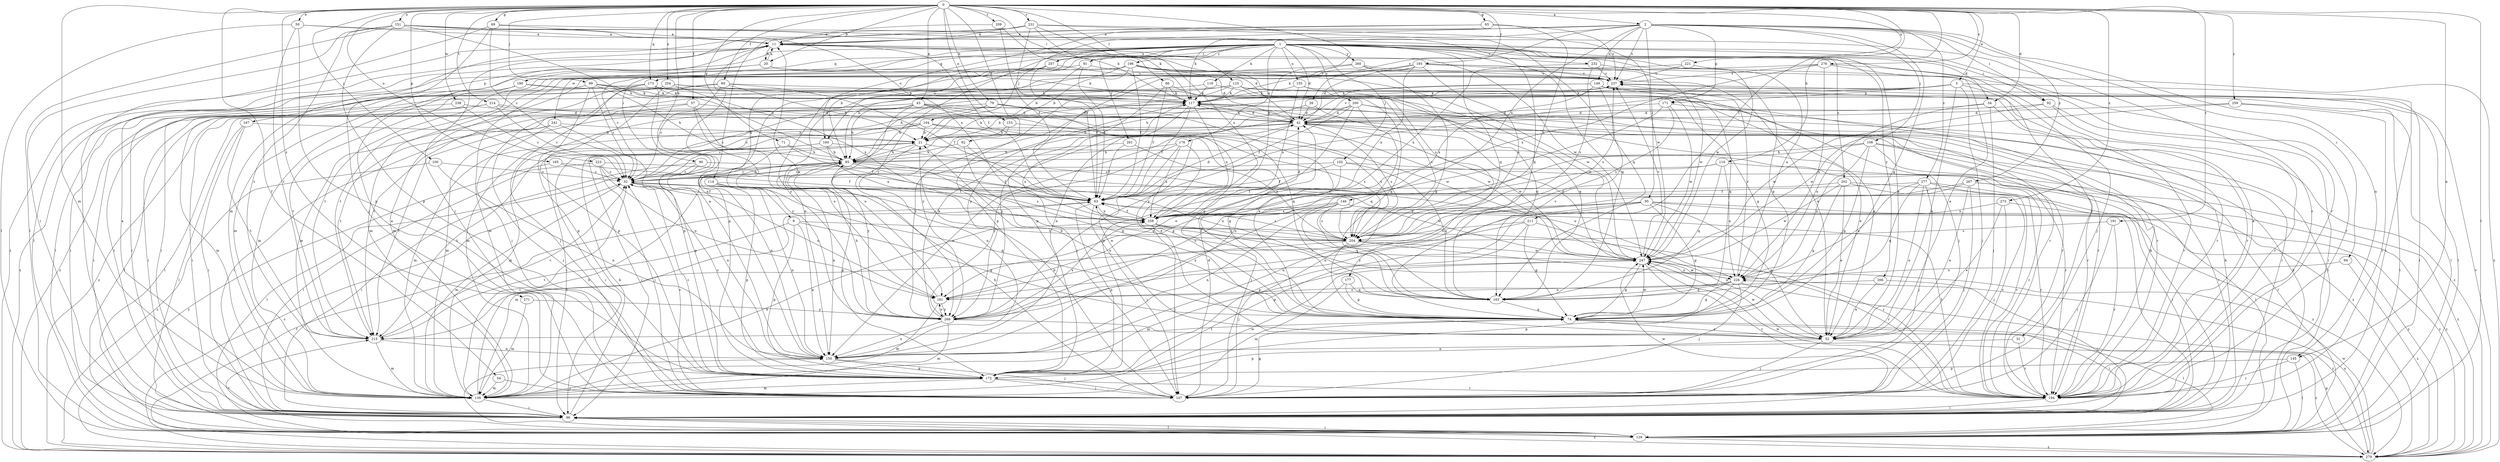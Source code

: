 strict digraph  {
0;
1;
2;
5;
9;
11;
20;
21;
26;
31;
32;
34;
42;
43;
50;
52;
54;
57;
60;
62;
63;
65;
69;
71;
74;
79;
85;
86;
90;
91;
92;
94;
95;
96;
99;
100;
102;
104;
106;
107;
110;
114;
116;
117;
125;
129;
139;
145;
146;
149;
150;
151;
153;
155;
160;
161;
165;
167;
171;
172;
173;
176;
177;
180;
183;
191;
193;
194;
196;
200;
202;
204;
209;
211;
214;
215;
221;
223;
226;
231;
232;
237;
238;
241;
247;
254;
257;
258;
259;
260;
261;
266;
267;
268;
271;
273;
276;
277;
279;
0 -> 2  [label=a];
0 -> 5  [label=a];
0 -> 20  [label=b];
0 -> 34  [label=d];
0 -> 43  [label=e];
0 -> 50  [label=e];
0 -> 54  [label=f];
0 -> 57  [label=f];
0 -> 60  [label=f];
0 -> 62  [label=f];
0 -> 65  [label=g];
0 -> 69  [label=g];
0 -> 71  [label=g];
0 -> 79  [label=h];
0 -> 86  [label=i];
0 -> 99  [label=j];
0 -> 100  [label=j];
0 -> 110  [label=k];
0 -> 114  [label=k];
0 -> 125  [label=l];
0 -> 129  [label=l];
0 -> 139  [label=m];
0 -> 145  [label=n];
0 -> 151  [label=o];
0 -> 153  [label=o];
0 -> 165  [label=p];
0 -> 173  [label=q];
0 -> 191  [label=r];
0 -> 193  [label=r];
0 -> 209  [label=t];
0 -> 211  [label=t];
0 -> 214  [label=t];
0 -> 221  [label=u];
0 -> 223  [label=u];
0 -> 231  [label=v];
0 -> 238  [label=w];
0 -> 254  [label=x];
0 -> 259  [label=y];
0 -> 271  [label=z];
0 -> 273  [label=z];
0 -> 276  [label=z];
0 -> 258  [label=g];
1 -> 9  [label=a];
1 -> 34  [label=d];
1 -> 42  [label=d];
1 -> 52  [label=e];
1 -> 85  [label=h];
1 -> 90  [label=i];
1 -> 91  [label=i];
1 -> 92  [label=i];
1 -> 102  [label=j];
1 -> 104  [label=j];
1 -> 116  [label=k];
1 -> 155  [label=o];
1 -> 160  [label=o];
1 -> 167  [label=p];
1 -> 173  [label=q];
1 -> 176  [label=q];
1 -> 177  [label=q];
1 -> 180  [label=q];
1 -> 183  [label=q];
1 -> 196  [label=s];
1 -> 200  [label=s];
1 -> 202  [label=s];
1 -> 226  [label=u];
1 -> 232  [label=v];
1 -> 241  [label=w];
1 -> 247  [label=w];
1 -> 257  [label=x];
1 -> 260  [label=y];
1 -> 261  [label=y];
1 -> 266  [label=y];
2 -> 11  [label=a];
2 -> 26  [label=c];
2 -> 74  [label=g];
2 -> 92  [label=i];
2 -> 94  [label=i];
2 -> 95  [label=i];
2 -> 106  [label=j];
2 -> 117  [label=k];
2 -> 145  [label=n];
2 -> 146  [label=n];
2 -> 149  [label=n];
2 -> 160  [label=o];
2 -> 171  [label=p];
2 -> 237  [label=v];
2 -> 267  [label=y];
2 -> 268  [label=y];
2 -> 277  [label=z];
5 -> 31  [label=c];
5 -> 52  [label=e];
5 -> 85  [label=h];
5 -> 96  [label=i];
5 -> 107  [label=j];
5 -> 117  [label=k];
5 -> 171  [label=p];
5 -> 268  [label=y];
9 -> 74  [label=g];
9 -> 150  [label=n];
9 -> 172  [label=p];
9 -> 204  [label=s];
9 -> 215  [label=t];
11 -> 20  [label=b];
11 -> 42  [label=d];
11 -> 63  [label=f];
11 -> 129  [label=l];
11 -> 247  [label=w];
11 -> 279  [label=z];
20 -> 11  [label=a];
20 -> 32  [label=c];
20 -> 117  [label=k];
20 -> 139  [label=m];
20 -> 237  [label=v];
21 -> 85  [label=h];
21 -> 96  [label=i];
21 -> 117  [label=k];
21 -> 268  [label=y];
21 -> 279  [label=z];
26 -> 42  [label=d];
26 -> 52  [label=e];
26 -> 268  [label=y];
31 -> 150  [label=n];
31 -> 194  [label=r];
32 -> 63  [label=f];
32 -> 85  [label=h];
32 -> 139  [label=m];
32 -> 161  [label=o];
32 -> 247  [label=w];
34 -> 42  [label=d];
34 -> 107  [label=j];
34 -> 194  [label=r];
34 -> 226  [label=u];
42 -> 21  [label=b];
42 -> 117  [label=k];
42 -> 139  [label=m];
42 -> 150  [label=n];
42 -> 194  [label=r];
42 -> 204  [label=s];
42 -> 237  [label=v];
42 -> 247  [label=w];
43 -> 32  [label=c];
43 -> 42  [label=d];
43 -> 85  [label=h];
43 -> 96  [label=i];
43 -> 161  [label=o];
43 -> 183  [label=q];
43 -> 194  [label=r];
43 -> 247  [label=w];
43 -> 279  [label=z];
50 -> 11  [label=a];
50 -> 129  [label=l];
50 -> 172  [label=p];
50 -> 194  [label=r];
50 -> 215  [label=t];
52 -> 107  [label=j];
52 -> 172  [label=p];
52 -> 247  [label=w];
52 -> 279  [label=z];
54 -> 107  [label=j];
54 -> 139  [label=m];
57 -> 42  [label=d];
57 -> 129  [label=l];
57 -> 161  [label=o];
57 -> 215  [label=t];
57 -> 268  [label=y];
60 -> 21  [label=b];
60 -> 32  [label=c];
60 -> 63  [label=f];
60 -> 96  [label=i];
60 -> 117  [label=k];
60 -> 279  [label=z];
62 -> 74  [label=g];
62 -> 85  [label=h];
62 -> 258  [label=x];
63 -> 42  [label=d];
63 -> 107  [label=j];
63 -> 139  [label=m];
63 -> 172  [label=p];
63 -> 204  [label=s];
63 -> 258  [label=x];
65 -> 11  [label=a];
65 -> 139  [label=m];
65 -> 204  [label=s];
65 -> 237  [label=v];
69 -> 11  [label=a];
69 -> 32  [label=c];
69 -> 96  [label=i];
69 -> 107  [label=j];
69 -> 183  [label=q];
71 -> 63  [label=f];
71 -> 85  [label=h];
71 -> 150  [label=n];
74 -> 21  [label=b];
74 -> 52  [label=e];
74 -> 96  [label=i];
74 -> 215  [label=t];
74 -> 237  [label=v];
74 -> 247  [label=w];
79 -> 32  [label=c];
79 -> 42  [label=d];
79 -> 74  [label=g];
79 -> 85  [label=h];
79 -> 129  [label=l];
79 -> 194  [label=r];
85 -> 32  [label=c];
85 -> 63  [label=f];
85 -> 129  [label=l];
85 -> 150  [label=n];
85 -> 172  [label=p];
85 -> 183  [label=q];
85 -> 226  [label=u];
86 -> 63  [label=f];
86 -> 117  [label=k];
86 -> 183  [label=q];
86 -> 268  [label=y];
90 -> 32  [label=c];
90 -> 96  [label=i];
90 -> 150  [label=n];
90 -> 226  [label=u];
91 -> 21  [label=b];
91 -> 63  [label=f];
91 -> 215  [label=t];
91 -> 237  [label=v];
92 -> 42  [label=d];
92 -> 96  [label=i];
92 -> 194  [label=r];
92 -> 247  [label=w];
94 -> 226  [label=u];
94 -> 279  [label=z];
95 -> 52  [label=e];
95 -> 74  [label=g];
95 -> 96  [label=i];
95 -> 161  [label=o];
95 -> 172  [label=p];
95 -> 258  [label=x];
95 -> 268  [label=y];
95 -> 279  [label=z];
96 -> 21  [label=b];
96 -> 117  [label=k];
96 -> 129  [label=l];
96 -> 247  [label=w];
96 -> 279  [label=z];
99 -> 32  [label=c];
99 -> 52  [label=e];
99 -> 85  [label=h];
99 -> 96  [label=i];
99 -> 117  [label=k];
99 -> 172  [label=p];
99 -> 194  [label=r];
99 -> 279  [label=z];
100 -> 32  [label=c];
100 -> 150  [label=n];
100 -> 279  [label=z];
102 -> 32  [label=c];
102 -> 63  [label=f];
102 -> 107  [label=j];
102 -> 129  [label=l];
102 -> 183  [label=q];
104 -> 21  [label=b];
104 -> 32  [label=c];
104 -> 52  [label=e];
104 -> 74  [label=g];
104 -> 96  [label=i];
104 -> 139  [label=m];
104 -> 204  [label=s];
106 -> 74  [label=g];
106 -> 85  [label=h];
106 -> 96  [label=i];
106 -> 129  [label=l];
106 -> 161  [label=o];
106 -> 194  [label=r];
106 -> 226  [label=u];
107 -> 11  [label=a];
107 -> 21  [label=b];
107 -> 32  [label=c];
107 -> 42  [label=d];
107 -> 74  [label=g];
107 -> 85  [label=h];
110 -> 32  [label=c];
110 -> 183  [label=q];
110 -> 194  [label=r];
110 -> 226  [label=u];
110 -> 268  [label=y];
114 -> 63  [label=f];
114 -> 74  [label=g];
114 -> 150  [label=n];
114 -> 172  [label=p];
116 -> 74  [label=g];
116 -> 117  [label=k];
116 -> 139  [label=m];
117 -> 42  [label=d];
117 -> 63  [label=f];
117 -> 107  [label=j];
117 -> 139  [label=m];
117 -> 258  [label=x];
117 -> 268  [label=y];
125 -> 52  [label=e];
125 -> 85  [label=h];
125 -> 107  [label=j];
125 -> 117  [label=k];
125 -> 194  [label=r];
125 -> 215  [label=t];
125 -> 268  [label=y];
129 -> 96  [label=i];
129 -> 117  [label=k];
129 -> 150  [label=n];
129 -> 215  [label=t];
129 -> 279  [label=z];
139 -> 11  [label=a];
139 -> 32  [label=c];
139 -> 85  [label=h];
139 -> 96  [label=i];
139 -> 247  [label=w];
139 -> 258  [label=x];
145 -> 129  [label=l];
145 -> 172  [label=p];
145 -> 194  [label=r];
146 -> 150  [label=n];
146 -> 161  [label=o];
146 -> 183  [label=q];
146 -> 204  [label=s];
146 -> 258  [label=x];
146 -> 268  [label=y];
146 -> 279  [label=z];
149 -> 117  [label=k];
149 -> 129  [label=l];
149 -> 150  [label=n];
149 -> 183  [label=q];
149 -> 194  [label=r];
149 -> 204  [label=s];
149 -> 258  [label=x];
150 -> 11  [label=a];
150 -> 32  [label=c];
150 -> 107  [label=j];
150 -> 172  [label=p];
151 -> 11  [label=a];
151 -> 85  [label=h];
151 -> 96  [label=i];
151 -> 129  [label=l];
151 -> 172  [label=p];
151 -> 194  [label=r];
151 -> 215  [label=t];
151 -> 258  [label=x];
153 -> 21  [label=b];
153 -> 150  [label=n];
153 -> 204  [label=s];
155 -> 117  [label=k];
155 -> 129  [label=l];
155 -> 183  [label=q];
155 -> 258  [label=x];
160 -> 85  [label=h];
160 -> 96  [label=i];
160 -> 204  [label=s];
160 -> 215  [label=t];
160 -> 258  [label=x];
161 -> 11  [label=a];
161 -> 139  [label=m];
161 -> 268  [label=y];
165 -> 32  [label=c];
165 -> 63  [label=f];
165 -> 279  [label=z];
167 -> 21  [label=b];
167 -> 96  [label=i];
167 -> 129  [label=l];
167 -> 215  [label=t];
171 -> 42  [label=d];
171 -> 96  [label=i];
171 -> 150  [label=n];
171 -> 204  [label=s];
171 -> 247  [label=w];
172 -> 32  [label=c];
172 -> 107  [label=j];
172 -> 139  [label=m];
172 -> 194  [label=r];
173 -> 96  [label=i];
173 -> 107  [label=j];
173 -> 117  [label=k];
173 -> 139  [label=m];
173 -> 172  [label=p];
173 -> 183  [label=q];
173 -> 204  [label=s];
176 -> 52  [label=e];
176 -> 74  [label=g];
176 -> 85  [label=h];
176 -> 258  [label=x];
176 -> 268  [label=y];
177 -> 74  [label=g];
177 -> 139  [label=m];
177 -> 183  [label=q];
180 -> 117  [label=k];
180 -> 139  [label=m];
180 -> 194  [label=r];
180 -> 215  [label=t];
183 -> 74  [label=g];
191 -> 107  [label=j];
191 -> 194  [label=r];
191 -> 204  [label=s];
193 -> 42  [label=d];
193 -> 117  [label=k];
193 -> 139  [label=m];
193 -> 172  [label=p];
193 -> 204  [label=s];
193 -> 237  [label=v];
193 -> 247  [label=w];
193 -> 258  [label=x];
193 -> 279  [label=z];
194 -> 11  [label=a];
194 -> 32  [label=c];
194 -> 63  [label=f];
194 -> 96  [label=i];
194 -> 117  [label=k];
194 -> 247  [label=w];
196 -> 21  [label=b];
196 -> 42  [label=d];
196 -> 63  [label=f];
196 -> 85  [label=h];
196 -> 129  [label=l];
196 -> 204  [label=s];
196 -> 215  [label=t];
196 -> 237  [label=v];
196 -> 247  [label=w];
200 -> 21  [label=b];
200 -> 42  [label=d];
200 -> 63  [label=f];
200 -> 129  [label=l];
200 -> 172  [label=p];
200 -> 183  [label=q];
200 -> 279  [label=z];
202 -> 52  [label=e];
202 -> 63  [label=f];
202 -> 74  [label=g];
202 -> 194  [label=r];
202 -> 247  [label=w];
202 -> 279  [label=z];
204 -> 32  [label=c];
204 -> 107  [label=j];
204 -> 194  [label=r];
204 -> 215  [label=t];
204 -> 247  [label=w];
209 -> 11  [label=a];
209 -> 63  [label=f];
209 -> 117  [label=k];
211 -> 52  [label=e];
211 -> 74  [label=g];
211 -> 161  [label=o];
211 -> 172  [label=p];
211 -> 204  [label=s];
214 -> 32  [label=c];
214 -> 42  [label=d];
214 -> 96  [label=i];
214 -> 139  [label=m];
214 -> 247  [label=w];
215 -> 32  [label=c];
215 -> 139  [label=m];
215 -> 150  [label=n];
221 -> 107  [label=j];
221 -> 139  [label=m];
221 -> 237  [label=v];
223 -> 32  [label=c];
223 -> 96  [label=i];
223 -> 107  [label=j];
223 -> 161  [label=o];
223 -> 204  [label=s];
226 -> 74  [label=g];
226 -> 107  [label=j];
226 -> 161  [label=o];
226 -> 172  [label=p];
226 -> 183  [label=q];
226 -> 237  [label=v];
226 -> 247  [label=w];
226 -> 279  [label=z];
231 -> 11  [label=a];
231 -> 63  [label=f];
231 -> 107  [label=j];
231 -> 117  [label=k];
231 -> 150  [label=n];
231 -> 183  [label=q];
231 -> 247  [label=w];
231 -> 258  [label=x];
232 -> 74  [label=g];
232 -> 204  [label=s];
232 -> 237  [label=v];
232 -> 258  [label=x];
237 -> 117  [label=k];
237 -> 129  [label=l];
238 -> 32  [label=c];
238 -> 42  [label=d];
238 -> 96  [label=i];
241 -> 21  [label=b];
241 -> 96  [label=i];
241 -> 107  [label=j];
241 -> 172  [label=p];
241 -> 215  [label=t];
247 -> 42  [label=d];
247 -> 63  [label=f];
247 -> 74  [label=g];
247 -> 139  [label=m];
247 -> 194  [label=r];
247 -> 226  [label=u];
247 -> 237  [label=v];
254 -> 96  [label=i];
254 -> 107  [label=j];
254 -> 117  [label=k];
254 -> 172  [label=p];
254 -> 247  [label=w];
254 -> 258  [label=x];
257 -> 63  [label=f];
257 -> 172  [label=p];
257 -> 237  [label=v];
257 -> 268  [label=y];
258 -> 42  [label=d];
258 -> 63  [label=f];
258 -> 107  [label=j];
258 -> 194  [label=r];
258 -> 204  [label=s];
259 -> 42  [label=d];
259 -> 129  [label=l];
259 -> 194  [label=r];
259 -> 247  [label=w];
260 -> 52  [label=e];
260 -> 74  [label=g];
260 -> 150  [label=n];
260 -> 172  [label=p];
260 -> 237  [label=v];
261 -> 63  [label=f];
261 -> 85  [label=h];
261 -> 204  [label=s];
266 -> 52  [label=e];
266 -> 96  [label=i];
266 -> 161  [label=o];
267 -> 52  [label=e];
267 -> 63  [label=f];
267 -> 96  [label=i];
267 -> 107  [label=j];
267 -> 150  [label=n];
267 -> 279  [label=z];
268 -> 85  [label=h];
268 -> 117  [label=k];
268 -> 129  [label=l];
268 -> 139  [label=m];
268 -> 150  [label=n];
268 -> 161  [label=o];
268 -> 258  [label=x];
271 -> 139  [label=m];
271 -> 268  [label=y];
273 -> 52  [label=e];
273 -> 107  [label=j];
273 -> 258  [label=x];
273 -> 279  [label=z];
276 -> 52  [label=e];
276 -> 139  [label=m];
276 -> 194  [label=r];
276 -> 226  [label=u];
276 -> 237  [label=v];
276 -> 258  [label=x];
277 -> 52  [label=e];
277 -> 63  [label=f];
277 -> 96  [label=i];
277 -> 107  [label=j];
277 -> 183  [label=q];
277 -> 194  [label=r];
277 -> 226  [label=u];
279 -> 32  [label=c];
279 -> 63  [label=f];
279 -> 74  [label=g];
279 -> 226  [label=u];
279 -> 237  [label=v];
279 -> 247  [label=w];
}

